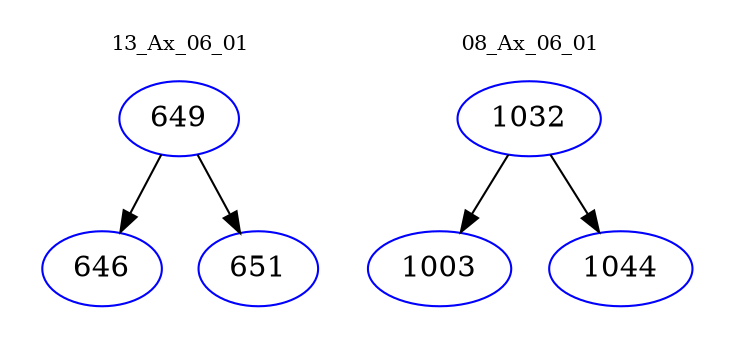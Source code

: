 digraph{
subgraph cluster_0 {
color = white
label = "13_Ax_06_01";
fontsize=10;
T0_649 [label="649", color="blue"]
T0_649 -> T0_646 [color="black"]
T0_646 [label="646", color="blue"]
T0_649 -> T0_651 [color="black"]
T0_651 [label="651", color="blue"]
}
subgraph cluster_1 {
color = white
label = "08_Ax_06_01";
fontsize=10;
T1_1032 [label="1032", color="blue"]
T1_1032 -> T1_1003 [color="black"]
T1_1003 [label="1003", color="blue"]
T1_1032 -> T1_1044 [color="black"]
T1_1044 [label="1044", color="blue"]
}
}
